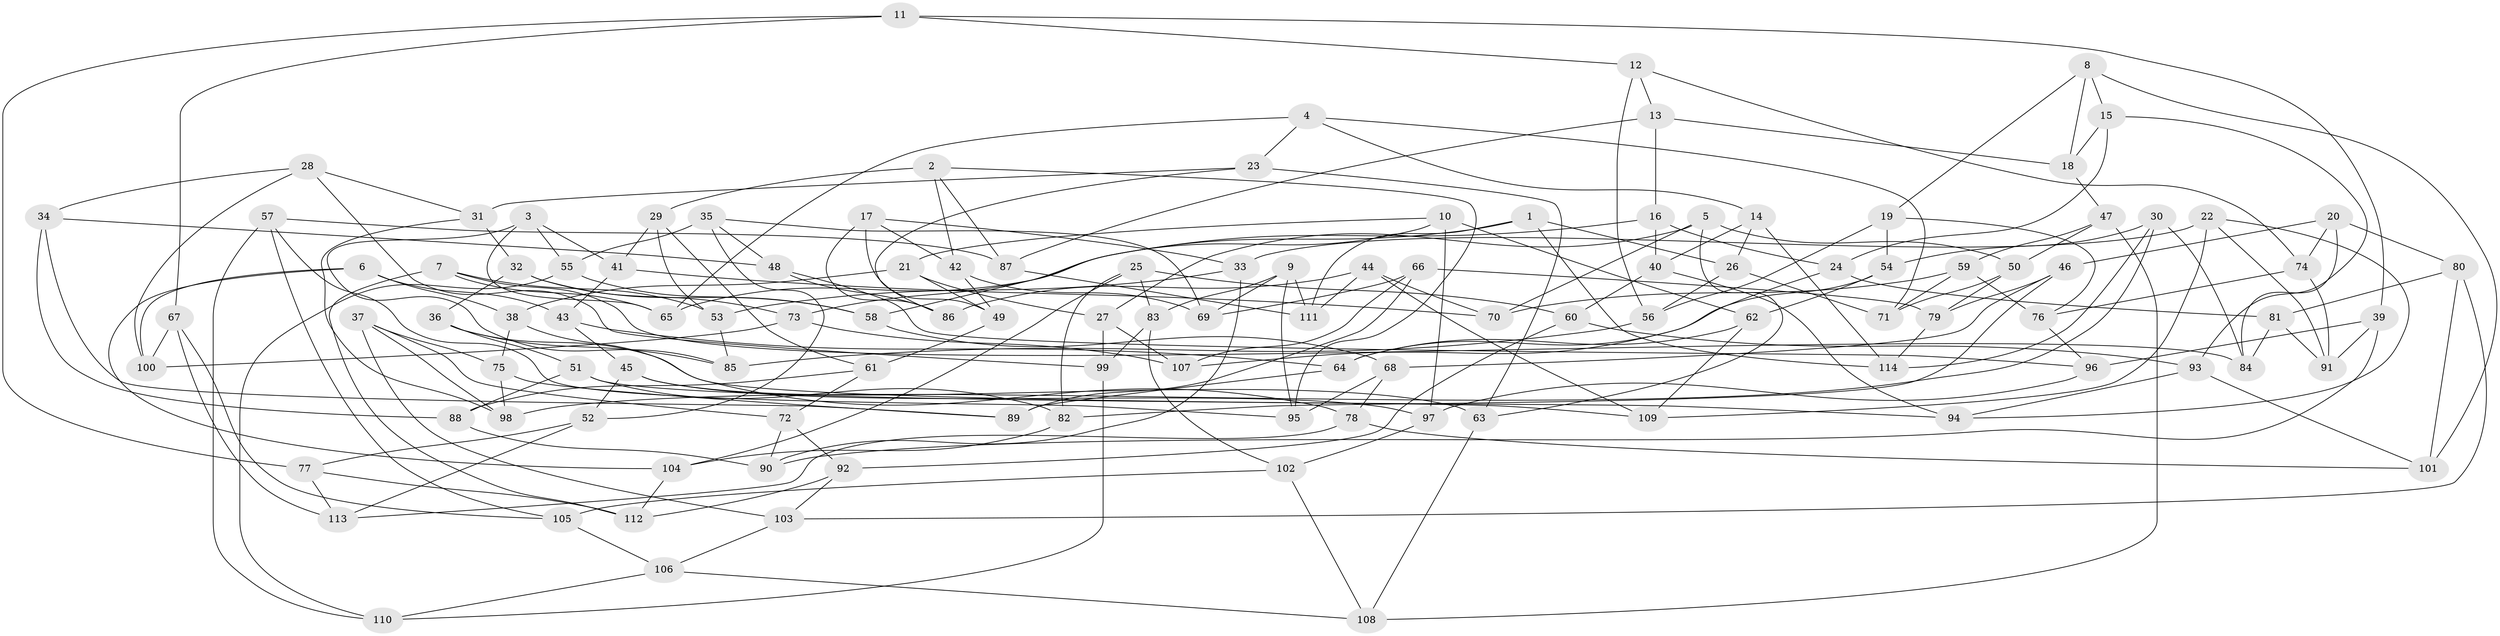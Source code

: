 // coarse degree distribution, {4: 0.3333333333333333, 3: 0.057971014492753624, 5: 0.2028985507246377, 6: 0.4057971014492754}
// Generated by graph-tools (version 1.1) at 2025/38/03/04/25 23:38:19]
// undirected, 114 vertices, 228 edges
graph export_dot {
  node [color=gray90,style=filled];
  1;
  2;
  3;
  4;
  5;
  6;
  7;
  8;
  9;
  10;
  11;
  12;
  13;
  14;
  15;
  16;
  17;
  18;
  19;
  20;
  21;
  22;
  23;
  24;
  25;
  26;
  27;
  28;
  29;
  30;
  31;
  32;
  33;
  34;
  35;
  36;
  37;
  38;
  39;
  40;
  41;
  42;
  43;
  44;
  45;
  46;
  47;
  48;
  49;
  50;
  51;
  52;
  53;
  54;
  55;
  56;
  57;
  58;
  59;
  60;
  61;
  62;
  63;
  64;
  65;
  66;
  67;
  68;
  69;
  70;
  71;
  72;
  73;
  74;
  75;
  76;
  77;
  78;
  79;
  80;
  81;
  82;
  83;
  84;
  85;
  86;
  87;
  88;
  89;
  90;
  91;
  92;
  93;
  94;
  95;
  96;
  97;
  98;
  99;
  100;
  101;
  102;
  103;
  104;
  105;
  106;
  107;
  108;
  109;
  110;
  111;
  112;
  113;
  114;
  1 -- 73;
  1 -- 26;
  1 -- 111;
  1 -- 114;
  2 -- 42;
  2 -- 29;
  2 -- 87;
  2 -- 95;
  3 -- 65;
  3 -- 55;
  3 -- 85;
  3 -- 41;
  4 -- 14;
  4 -- 71;
  4 -- 65;
  4 -- 23;
  5 -- 70;
  5 -- 27;
  5 -- 63;
  5 -- 50;
  6 -- 104;
  6 -- 100;
  6 -- 38;
  6 -- 43;
  7 -- 112;
  7 -- 84;
  7 -- 53;
  7 -- 65;
  8 -- 15;
  8 -- 18;
  8 -- 101;
  8 -- 19;
  9 -- 69;
  9 -- 95;
  9 -- 83;
  9 -- 111;
  10 -- 21;
  10 -- 62;
  10 -- 58;
  10 -- 97;
  11 -- 77;
  11 -- 39;
  11 -- 67;
  11 -- 12;
  12 -- 74;
  12 -- 13;
  12 -- 56;
  13 -- 87;
  13 -- 18;
  13 -- 16;
  14 -- 40;
  14 -- 114;
  14 -- 26;
  15 -- 18;
  15 -- 93;
  15 -- 24;
  16 -- 24;
  16 -- 40;
  16 -- 65;
  17 -- 86;
  17 -- 49;
  17 -- 42;
  17 -- 33;
  18 -- 47;
  19 -- 54;
  19 -- 76;
  19 -- 56;
  20 -- 74;
  20 -- 46;
  20 -- 80;
  20 -- 84;
  21 -- 49;
  21 -- 38;
  21 -- 27;
  22 -- 91;
  22 -- 33;
  22 -- 109;
  22 -- 94;
  23 -- 86;
  23 -- 63;
  23 -- 31;
  24 -- 81;
  24 -- 64;
  25 -- 60;
  25 -- 83;
  25 -- 82;
  25 -- 104;
  26 -- 56;
  26 -- 71;
  27 -- 99;
  27 -- 107;
  28 -- 99;
  28 -- 31;
  28 -- 34;
  28 -- 100;
  29 -- 53;
  29 -- 41;
  29 -- 61;
  30 -- 54;
  30 -- 114;
  30 -- 84;
  30 -- 98;
  31 -- 98;
  31 -- 32;
  32 -- 58;
  32 -- 73;
  32 -- 36;
  33 -- 90;
  33 -- 53;
  34 -- 89;
  34 -- 48;
  34 -- 88;
  35 -- 48;
  35 -- 52;
  35 -- 69;
  35 -- 55;
  36 -- 51;
  36 -- 85;
  36 -- 94;
  37 -- 103;
  37 -- 72;
  37 -- 98;
  37 -- 75;
  38 -- 78;
  38 -- 75;
  39 -- 90;
  39 -- 91;
  39 -- 96;
  40 -- 60;
  40 -- 94;
  41 -- 70;
  41 -- 43;
  42 -- 49;
  42 -- 69;
  43 -- 64;
  43 -- 45;
  44 -- 111;
  44 -- 70;
  44 -- 109;
  44 -- 86;
  45 -- 63;
  45 -- 52;
  45 -- 97;
  46 -- 82;
  46 -- 79;
  46 -- 68;
  47 -- 59;
  47 -- 108;
  47 -- 50;
  48 -- 96;
  48 -- 86;
  49 -- 61;
  50 -- 71;
  50 -- 79;
  51 -- 109;
  51 -- 82;
  51 -- 88;
  52 -- 113;
  52 -- 77;
  53 -- 85;
  54 -- 62;
  54 -- 107;
  55 -- 58;
  55 -- 110;
  56 -- 85;
  57 -- 110;
  57 -- 95;
  57 -- 87;
  57 -- 105;
  58 -- 68;
  59 -- 76;
  59 -- 71;
  59 -- 70;
  60 -- 93;
  60 -- 92;
  61 -- 88;
  61 -- 72;
  62 -- 64;
  62 -- 109;
  63 -- 108;
  64 -- 89;
  66 -- 69;
  66 -- 89;
  66 -- 79;
  66 -- 107;
  67 -- 105;
  67 -- 113;
  67 -- 100;
  68 -- 95;
  68 -- 78;
  72 -- 92;
  72 -- 90;
  73 -- 107;
  73 -- 100;
  74 -- 91;
  74 -- 76;
  75 -- 89;
  75 -- 98;
  76 -- 96;
  77 -- 112;
  77 -- 113;
  78 -- 113;
  78 -- 101;
  79 -- 114;
  80 -- 101;
  80 -- 103;
  80 -- 81;
  81 -- 91;
  81 -- 84;
  82 -- 104;
  83 -- 102;
  83 -- 99;
  87 -- 111;
  88 -- 90;
  92 -- 103;
  92 -- 112;
  93 -- 94;
  93 -- 101;
  96 -- 97;
  97 -- 102;
  99 -- 110;
  102 -- 105;
  102 -- 108;
  103 -- 106;
  104 -- 112;
  105 -- 106;
  106 -- 110;
  106 -- 108;
}

